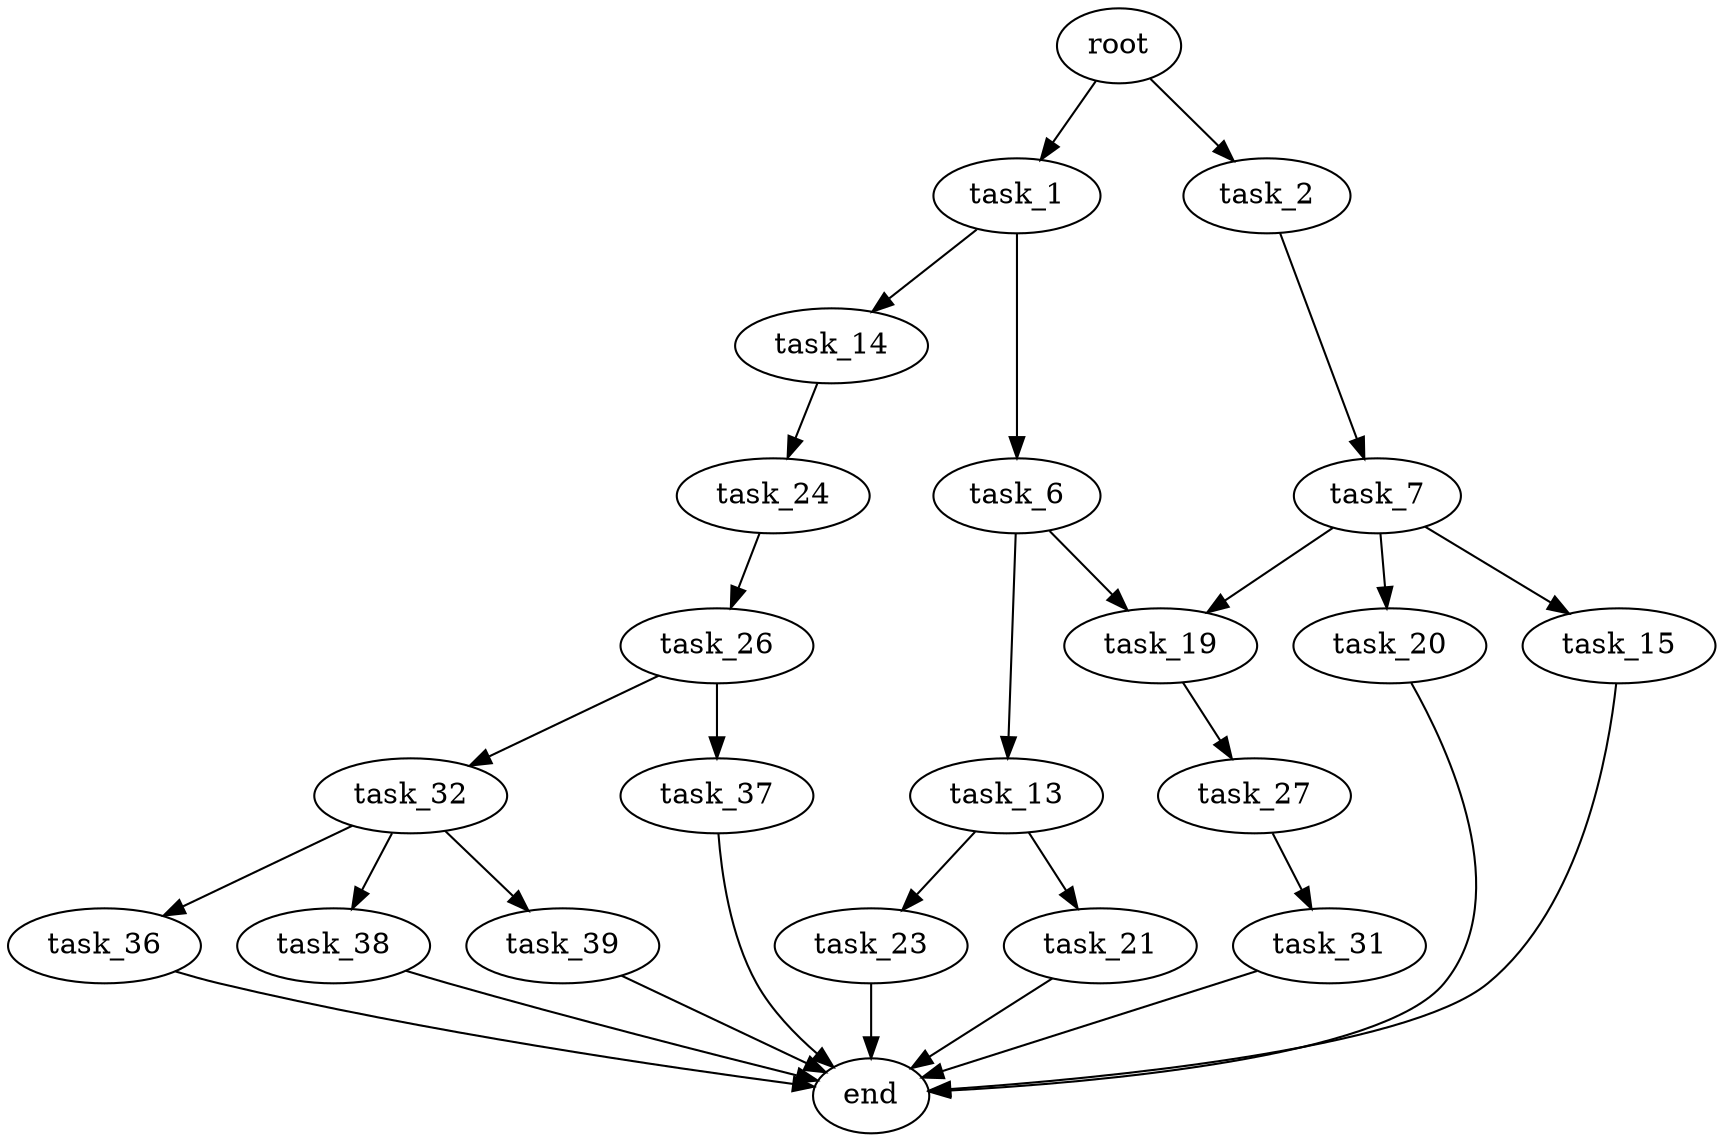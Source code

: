 digraph G {
  root [size="0.000000"];
  task_1 [size="659249809504.000000"];
  task_2 [size="2884000432.000000"];
  task_6 [size="68719476736.000000"];
  task_14 [size="782757789696.000000"];
  task_7 [size="68719476736.000000"];
  task_13 [size="39531765095.000000"];
  task_19 [size="8589934592.000000"];
  task_15 [size="662211136905.000000"];
  task_20 [size="231928233984.000000"];
  task_21 [size="10439438601.000000"];
  task_23 [size="2107349876.000000"];
  task_24 [size="7161198202.000000"];
  end [size="0.000000"];
  task_27 [size="579406440874.000000"];
  task_26 [size="68719476736.000000"];
  task_32 [size="35345192424.000000"];
  task_37 [size="648985730041.000000"];
  task_31 [size="8589934592.000000"];
  task_36 [size="19030507429.000000"];
  task_38 [size="544969244560.000000"];
  task_39 [size="437693010768.000000"];

  root -> task_1 [size="1.000000"];
  root -> task_2 [size="1.000000"];
  task_1 -> task_6 [size="536870912.000000"];
  task_1 -> task_14 [size="536870912.000000"];
  task_2 -> task_7 [size="134217728.000000"];
  task_6 -> task_13 [size="134217728.000000"];
  task_6 -> task_19 [size="134217728.000000"];
  task_14 -> task_24 [size="679477248.000000"];
  task_7 -> task_15 [size="134217728.000000"];
  task_7 -> task_19 [size="134217728.000000"];
  task_7 -> task_20 [size="134217728.000000"];
  task_13 -> task_21 [size="75497472.000000"];
  task_13 -> task_23 [size="75497472.000000"];
  task_19 -> task_27 [size="33554432.000000"];
  task_15 -> end [size="1.000000"];
  task_20 -> end [size="1.000000"];
  task_21 -> end [size="1.000000"];
  task_23 -> end [size="1.000000"];
  task_24 -> task_26 [size="536870912.000000"];
  task_27 -> task_31 [size="838860800.000000"];
  task_26 -> task_32 [size="134217728.000000"];
  task_26 -> task_37 [size="134217728.000000"];
  task_32 -> task_36 [size="75497472.000000"];
  task_32 -> task_38 [size="75497472.000000"];
  task_32 -> task_39 [size="75497472.000000"];
  task_37 -> end [size="1.000000"];
  task_31 -> end [size="1.000000"];
  task_36 -> end [size="1.000000"];
  task_38 -> end [size="1.000000"];
  task_39 -> end [size="1.000000"];
}
